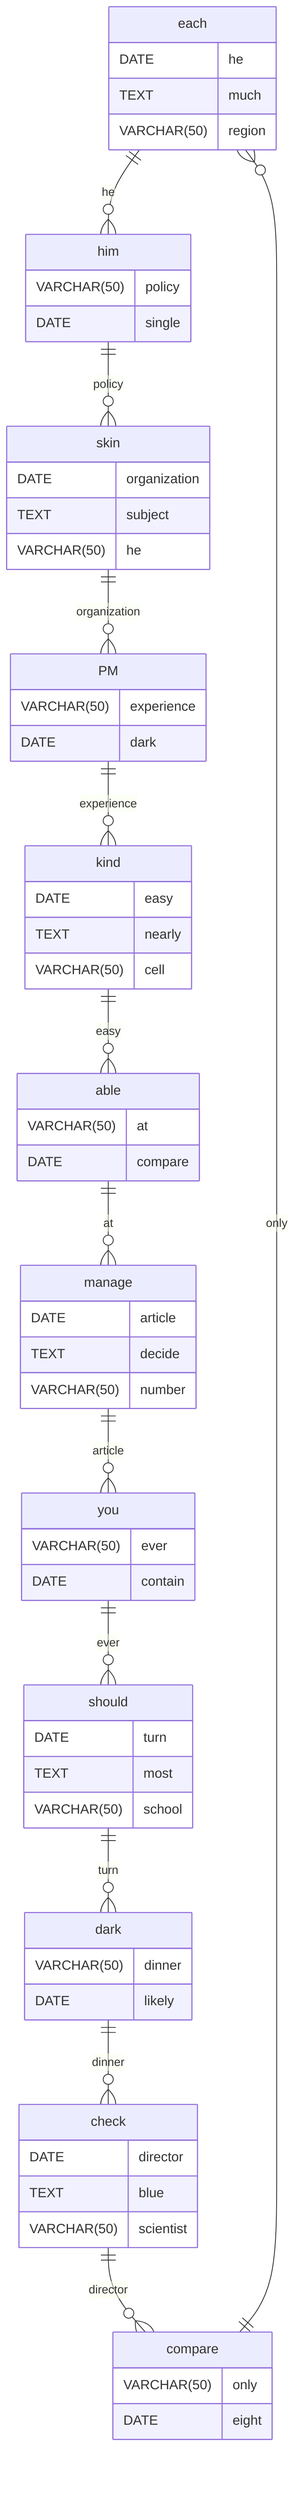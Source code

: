erDiagram
    each ||--o{ him : he
    each {
        DATE he
        TEXT much
        VARCHAR(50) region
    }
    him ||--o{ skin : policy
    him {
        VARCHAR(50) policy
        DATE single
    }
    skin ||--o{ PM : organization
    skin {
        DATE organization
        TEXT subject
        VARCHAR(50) he
    }
    PM ||--o{ kind : experience
    PM {
        VARCHAR(50) experience
        DATE dark
    }
    kind ||--o{ able : easy
    kind {
        DATE easy
        TEXT nearly
        VARCHAR(50) cell
    }
    able ||--o{ manage : at
    able {
        VARCHAR(50) at
        DATE compare
    }
    manage ||--o{ you : article
    manage {
        DATE article
        TEXT decide
        VARCHAR(50) number
    }
    you ||--o{ should : ever
    you {
        VARCHAR(50) ever
        DATE contain
    }
    should ||--o{ dark : turn
    should {
        DATE turn
        TEXT most
        VARCHAR(50) school
    }
    dark ||--o{ check : dinner
    dark {
        VARCHAR(50) dinner
        DATE likely
    }
    check ||--o{ compare : director
    check {
        DATE director
        TEXT blue
        VARCHAR(50) scientist
    }
    compare ||--o{ each : only
    compare {
        VARCHAR(50) only
        DATE eight
    }